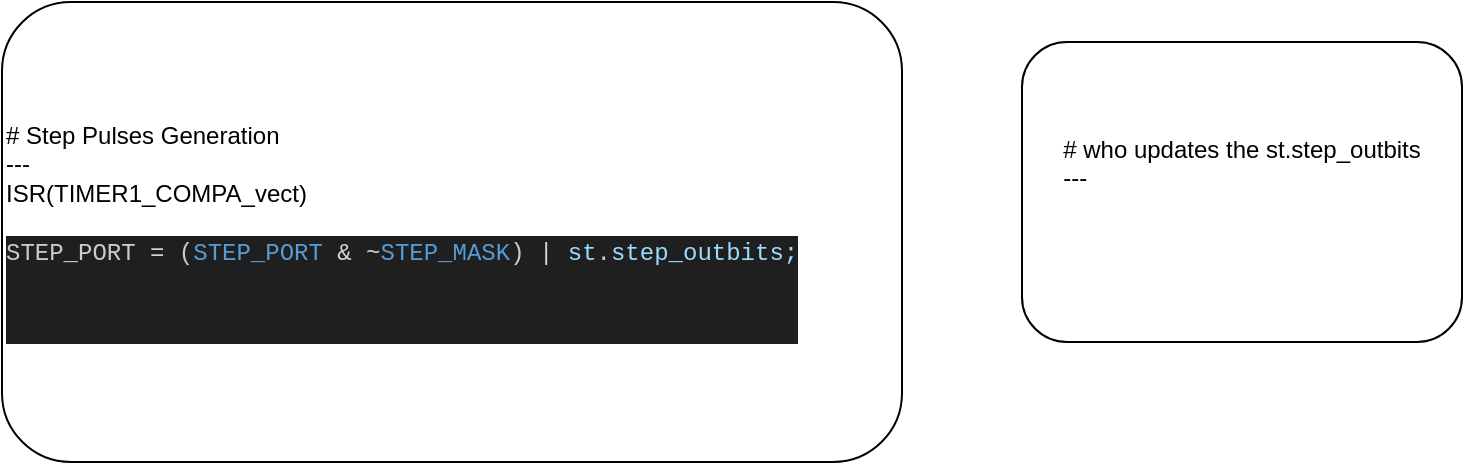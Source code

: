 <mxfile version="22.1.11" type="device">
  <diagram name="Page-1" id="Wm0TvbHHnRDKpL7S-P7M">
    <mxGraphModel dx="1147" dy="609" grid="1" gridSize="10" guides="1" tooltips="1" connect="1" arrows="1" fold="1" page="1" pageScale="1" pageWidth="850" pageHeight="1100" math="0" shadow="0">
      <root>
        <mxCell id="0" />
        <mxCell id="1" parent="0" />
        <mxCell id="RXQSxUMIimmTbb9DB9HK-1" value="# Step Pulses Generation&lt;br&gt;---&lt;br&gt;ISR(TIMER1_COMPA_vect)&lt;br&gt;&lt;br&gt;&lt;div style=&quot;color: rgb(204, 204, 204); background-color: rgb(31, 31, 31); font-family: Menlo, Monaco, &amp;quot;Courier New&amp;quot;, monospace; line-height: 18px;&quot;&gt;STEP_PORT &lt;span style=&quot;color: #d4d4d4;&quot;&gt;=&lt;/span&gt; (&lt;span style=&quot;color: #569cd6;&quot;&gt;STEP_PORT&lt;/span&gt; &lt;span style=&quot;color: #d4d4d4;&quot;&gt;&amp;amp;&lt;/span&gt; &lt;span style=&quot;color: #d4d4d4;&quot;&gt;~&lt;/span&gt;&lt;span style=&quot;color: #569cd6;&quot;&gt;STEP_MASK&lt;/span&gt;) &lt;span style=&quot;color: #d4d4d4;&quot;&gt;|&lt;/span&gt; &lt;span style=&quot;color: #9cdcfe;&quot;&gt;st&lt;/span&gt;.&lt;span style=&quot;color: #9cdcfe;&quot;&gt;step_outbits;&lt;/span&gt;&lt;/div&gt;&lt;div style=&quot;color: rgb(204, 204, 204); background-color: rgb(31, 31, 31); font-family: Menlo, Monaco, &amp;quot;Courier New&amp;quot;, monospace; line-height: 18px;&quot;&gt;&lt;span style=&quot;color: #9cdcfe;&quot;&gt;&lt;br&gt;&lt;/span&gt;&lt;/div&gt;&lt;div style=&quot;color: rgb(204, 204, 204); background-color: rgb(31, 31, 31); font-family: Menlo, Monaco, &amp;quot;Courier New&amp;quot;, monospace; line-height: 18px;&quot;&gt;&lt;span style=&quot;color: #9cdcfe;&quot;&gt;&lt;br&gt;&lt;/span&gt;&lt;/div&gt;" style="rounded=1;whiteSpace=wrap;html=1;align=left;" vertex="1" parent="1">
          <mxGeometry x="80" y="130" width="450" height="230" as="geometry" />
        </mxCell>
        <mxCell id="RXQSxUMIimmTbb9DB9HK-2" value="# who updates the st.step_outbits&lt;br&gt;&lt;div style=&quot;text-align: left;&quot;&gt;&lt;span style=&quot;background-color: initial;&quot;&gt;---&lt;/span&gt;&lt;/div&gt;&lt;div style=&quot;text-align: left;&quot;&gt;&lt;span style=&quot;background-color: initial;&quot;&gt;&lt;br&gt;&lt;/span&gt;&lt;/div&gt;&lt;div style=&quot;text-align: left;&quot;&gt;&lt;span style=&quot;background-color: initial;&quot;&gt;&lt;br&gt;&lt;/span&gt;&lt;/div&gt;" style="rounded=1;whiteSpace=wrap;html=1;" vertex="1" parent="1">
          <mxGeometry x="590" y="150" width="220" height="150" as="geometry" />
        </mxCell>
      </root>
    </mxGraphModel>
  </diagram>
</mxfile>
